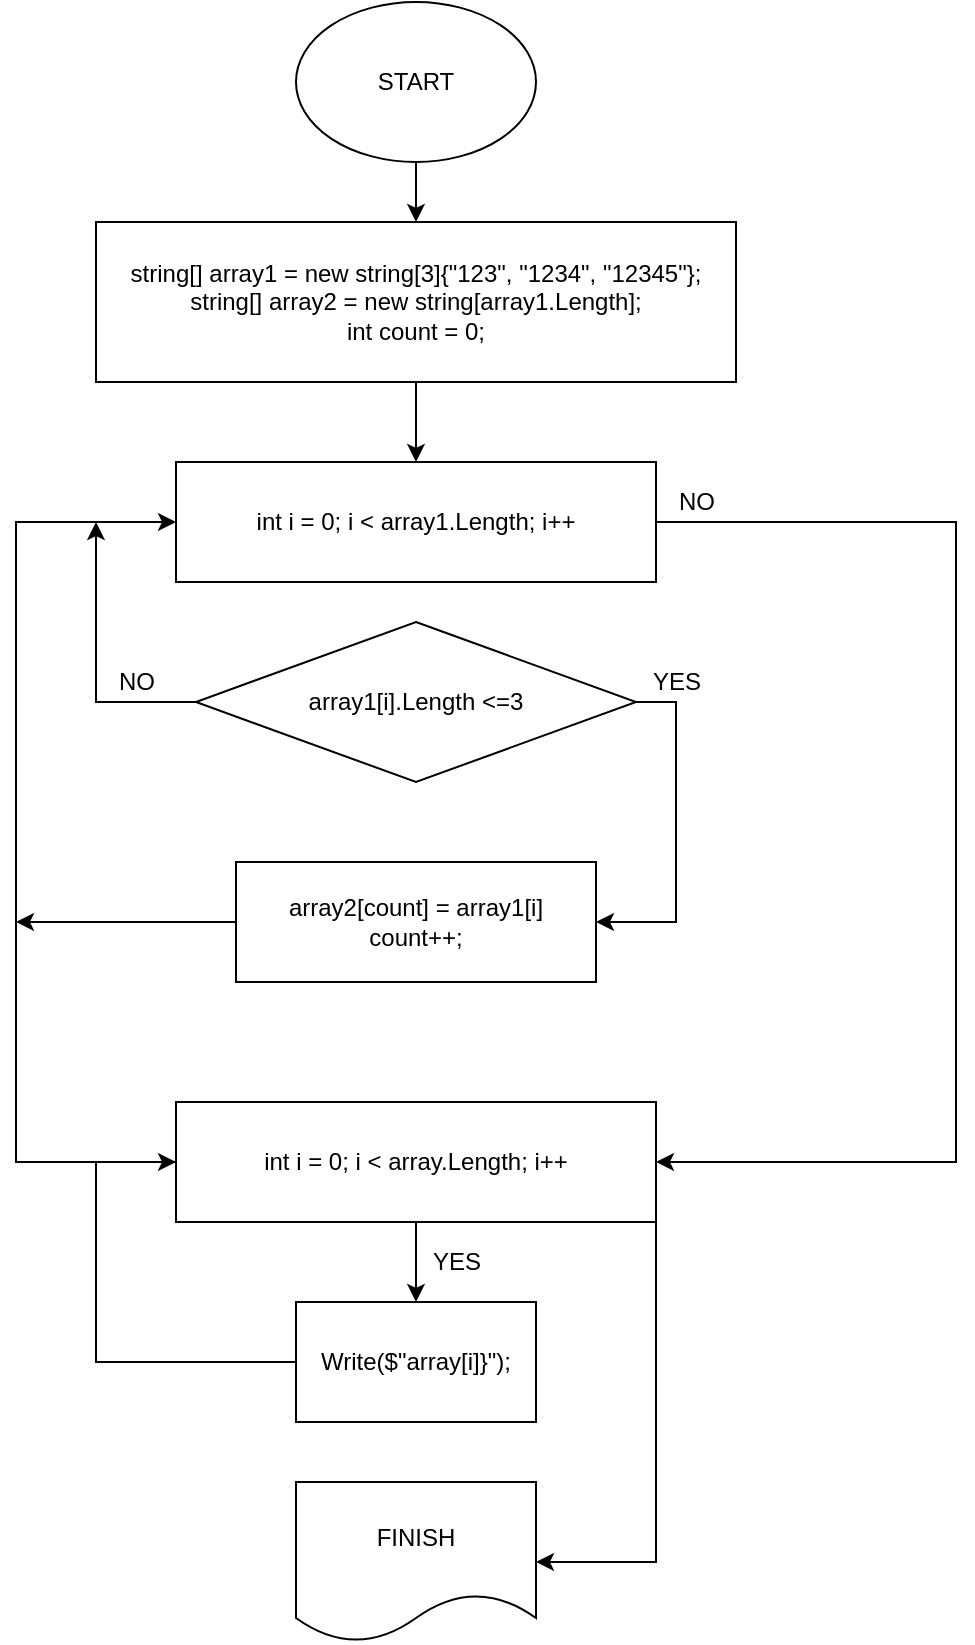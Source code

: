 <mxfile version="20.2.3" type="device"><diagram id="KgcixSrmTF39guGHaWy9" name="Page-1"><mxGraphModel dx="782" dy="539" grid="1" gridSize="10" guides="1" tooltips="1" connect="1" arrows="1" fold="1" page="1" pageScale="1" pageWidth="850" pageHeight="1100" math="0" shadow="0"><root><mxCell id="0"/><mxCell id="1" parent="0"/><mxCell id="iRFNJ8baehkOWTmuEGpK-2" value="START" style="ellipse;whiteSpace=wrap;html=1;" vertex="1" parent="1"><mxGeometry x="340" y="10" width="120" height="80" as="geometry"/></mxCell><mxCell id="iRFNJ8baehkOWTmuEGpK-15" style="edgeStyle=orthogonalEdgeStyle;rounded=0;orthogonalLoop=1;jettySize=auto;html=1;exitX=1;exitY=0.5;exitDx=0;exitDy=0;entryX=1;entryY=0.5;entryDx=0;entryDy=0;" edge="1" parent="1" source="iRFNJ8baehkOWTmuEGpK-8" target="iRFNJ8baehkOWTmuEGpK-10"><mxGeometry relative="1" as="geometry"><Array as="points"><mxPoint x="670" y="270"/><mxPoint x="670" y="590"/></Array></mxGeometry></mxCell><mxCell id="iRFNJ8baehkOWTmuEGpK-3" value="string[] array1 = new string[3]{&quot;123&quot;, &quot;1234&quot;, &quot;12345&quot;};&lt;br&gt;string[] array2 = new string[array1.Length];&lt;br&gt;int count = 0;" style="rounded=0;whiteSpace=wrap;html=1;" vertex="1" parent="1"><mxGeometry x="240" y="120" width="320" height="80" as="geometry"/></mxCell><mxCell id="iRFNJ8baehkOWTmuEGpK-8" value="int i = 0; i &amp;lt; array1.Length; i++" style="rounded=0;whiteSpace=wrap;html=1;" vertex="1" parent="1"><mxGeometry x="280" y="240" width="240" height="60" as="geometry"/></mxCell><mxCell id="iRFNJ8baehkOWTmuEGpK-18" style="edgeStyle=orthogonalEdgeStyle;rounded=0;orthogonalLoop=1;jettySize=auto;html=1;exitX=1;exitY=0.5;exitDx=0;exitDy=0;entryX=1;entryY=0.5;entryDx=0;entryDy=0;" edge="1" parent="1" source="iRFNJ8baehkOWTmuEGpK-9" target="iRFNJ8baehkOWTmuEGpK-22"><mxGeometry relative="1" as="geometry"/></mxCell><mxCell id="iRFNJ8baehkOWTmuEGpK-9" value="array1[i].Length &amp;lt;=3" style="rhombus;whiteSpace=wrap;html=1;" vertex="1" parent="1"><mxGeometry x="290" y="320" width="220" height="80" as="geometry"/></mxCell><mxCell id="iRFNJ8baehkOWTmuEGpK-10" value="int i = 0; i &amp;lt; array.Length; i++" style="rounded=0;whiteSpace=wrap;html=1;" vertex="1" parent="1"><mxGeometry x="280" y="560" width="240" height="60" as="geometry"/></mxCell><mxCell id="iRFNJ8baehkOWTmuEGpK-12" value="" style="endArrow=classic;html=1;rounded=0;exitX=0.5;exitY=1;exitDx=0;exitDy=0;entryX=0.5;entryY=0;entryDx=0;entryDy=0;" edge="1" parent="1" source="iRFNJ8baehkOWTmuEGpK-2" target="iRFNJ8baehkOWTmuEGpK-3"><mxGeometry width="50" height="50" relative="1" as="geometry"><mxPoint x="380" y="350" as="sourcePoint"/><mxPoint x="430" y="300" as="targetPoint"/></mxGeometry></mxCell><mxCell id="iRFNJ8baehkOWTmuEGpK-13" value="" style="endArrow=classic;html=1;rounded=0;exitX=0.5;exitY=1;exitDx=0;exitDy=0;" edge="1" parent="1" source="iRFNJ8baehkOWTmuEGpK-3"><mxGeometry width="50" height="50" relative="1" as="geometry"><mxPoint x="380" y="350" as="sourcePoint"/><mxPoint x="400" y="240" as="targetPoint"/></mxGeometry></mxCell><mxCell id="iRFNJ8baehkOWTmuEGpK-16" value="NO" style="text;html=1;align=center;verticalAlign=middle;resizable=0;points=[];autosize=1;strokeColor=none;fillColor=none;" vertex="1" parent="1"><mxGeometry x="520" y="245" width="40" height="30" as="geometry"/></mxCell><mxCell id="iRFNJ8baehkOWTmuEGpK-19" value="YES" style="text;html=1;align=center;verticalAlign=middle;resizable=0;points=[];autosize=1;strokeColor=none;fillColor=none;" vertex="1" parent="1"><mxGeometry x="505" y="335" width="50" height="30" as="geometry"/></mxCell><mxCell id="iRFNJ8baehkOWTmuEGpK-21" value="" style="endArrow=classic;html=1;rounded=0;exitX=0;exitY=0.5;exitDx=0;exitDy=0;entryX=0;entryY=0.5;entryDx=0;entryDy=0;" edge="1" parent="1" source="iRFNJ8baehkOWTmuEGpK-10" target="iRFNJ8baehkOWTmuEGpK-8"><mxGeometry width="50" height="50" relative="1" as="geometry"><mxPoint x="30" y="485" as="sourcePoint"/><mxPoint x="160" y="270" as="targetPoint"/><Array as="points"><mxPoint x="200" y="590"/><mxPoint x="200" y="460"/><mxPoint x="200" y="360"/><mxPoint x="200" y="270"/></Array></mxGeometry></mxCell><mxCell id="iRFNJ8baehkOWTmuEGpK-22" value="array2[count] = array1[i]&lt;br&gt;count++;" style="rounded=0;whiteSpace=wrap;html=1;" vertex="1" parent="1"><mxGeometry x="310" y="440" width="180" height="60" as="geometry"/></mxCell><mxCell id="iRFNJ8baehkOWTmuEGpK-23" value="" style="endArrow=classic;html=1;rounded=0;exitX=0;exitY=0.5;exitDx=0;exitDy=0;" edge="1" parent="1" source="iRFNJ8baehkOWTmuEGpK-9"><mxGeometry width="50" height="50" relative="1" as="geometry"><mxPoint x="380" y="420" as="sourcePoint"/><mxPoint x="240" y="270" as="targetPoint"/><Array as="points"><mxPoint x="240" y="360"/></Array></mxGeometry></mxCell><mxCell id="iRFNJ8baehkOWTmuEGpK-24" value="NO" style="text;html=1;align=center;verticalAlign=middle;resizable=0;points=[];autosize=1;strokeColor=none;fillColor=none;" vertex="1" parent="1"><mxGeometry x="240" y="335" width="40" height="30" as="geometry"/></mxCell><mxCell id="iRFNJ8baehkOWTmuEGpK-25" value="Write($&quot;array[i]}&quot;);" style="rounded=0;whiteSpace=wrap;html=1;" vertex="1" parent="1"><mxGeometry x="340" y="660" width="120" height="60" as="geometry"/></mxCell><mxCell id="iRFNJ8baehkOWTmuEGpK-28" value="FINISH" style="shape=document;whiteSpace=wrap;html=1;boundedLbl=1;" vertex="1" parent="1"><mxGeometry x="340" y="750" width="120" height="80" as="geometry"/></mxCell><mxCell id="iRFNJ8baehkOWTmuEGpK-29" value="" style="endArrow=classic;html=1;rounded=0;exitX=1;exitY=0.5;exitDx=0;exitDy=0;entryX=1;entryY=0.5;entryDx=0;entryDy=0;" edge="1" parent="1" source="iRFNJ8baehkOWTmuEGpK-10" target="iRFNJ8baehkOWTmuEGpK-28"><mxGeometry width="50" height="50" relative="1" as="geometry"><mxPoint x="380" y="620" as="sourcePoint"/><mxPoint x="430" y="570" as="targetPoint"/><Array as="points"><mxPoint x="520" y="790"/></Array></mxGeometry></mxCell><mxCell id="iRFNJ8baehkOWTmuEGpK-30" value="" style="endArrow=classic;html=1;rounded=0;exitX=0.5;exitY=1;exitDx=0;exitDy=0;entryX=0.5;entryY=0;entryDx=0;entryDy=0;" edge="1" parent="1" source="iRFNJ8baehkOWTmuEGpK-10" target="iRFNJ8baehkOWTmuEGpK-25"><mxGeometry width="50" height="50" relative="1" as="geometry"><mxPoint x="380" y="620" as="sourcePoint"/><mxPoint x="430" y="570" as="targetPoint"/></mxGeometry></mxCell><mxCell id="iRFNJ8baehkOWTmuEGpK-31" value="YES" style="text;html=1;align=center;verticalAlign=middle;resizable=0;points=[];autosize=1;strokeColor=none;fillColor=none;" vertex="1" parent="1"><mxGeometry x="395" y="625" width="50" height="30" as="geometry"/></mxCell><mxCell id="iRFNJ8baehkOWTmuEGpK-32" value="" style="endArrow=classic;html=1;rounded=0;exitX=0;exitY=0.5;exitDx=0;exitDy=0;entryX=0;entryY=0.5;entryDx=0;entryDy=0;" edge="1" parent="1" source="iRFNJ8baehkOWTmuEGpK-25" target="iRFNJ8baehkOWTmuEGpK-10"><mxGeometry width="50" height="50" relative="1" as="geometry"><mxPoint x="380" y="620" as="sourcePoint"/><mxPoint x="430" y="570" as="targetPoint"/><Array as="points"><mxPoint x="240" y="690"/><mxPoint x="240" y="590"/></Array></mxGeometry></mxCell><mxCell id="iRFNJ8baehkOWTmuEGpK-33" value="" style="endArrow=classic;html=1;rounded=0;exitX=0;exitY=0.5;exitDx=0;exitDy=0;" edge="1" parent="1" source="iRFNJ8baehkOWTmuEGpK-22"><mxGeometry width="50" height="50" relative="1" as="geometry"><mxPoint x="380" y="490" as="sourcePoint"/><mxPoint x="200" y="470" as="targetPoint"/></mxGeometry></mxCell></root></mxGraphModel></diagram></mxfile>
